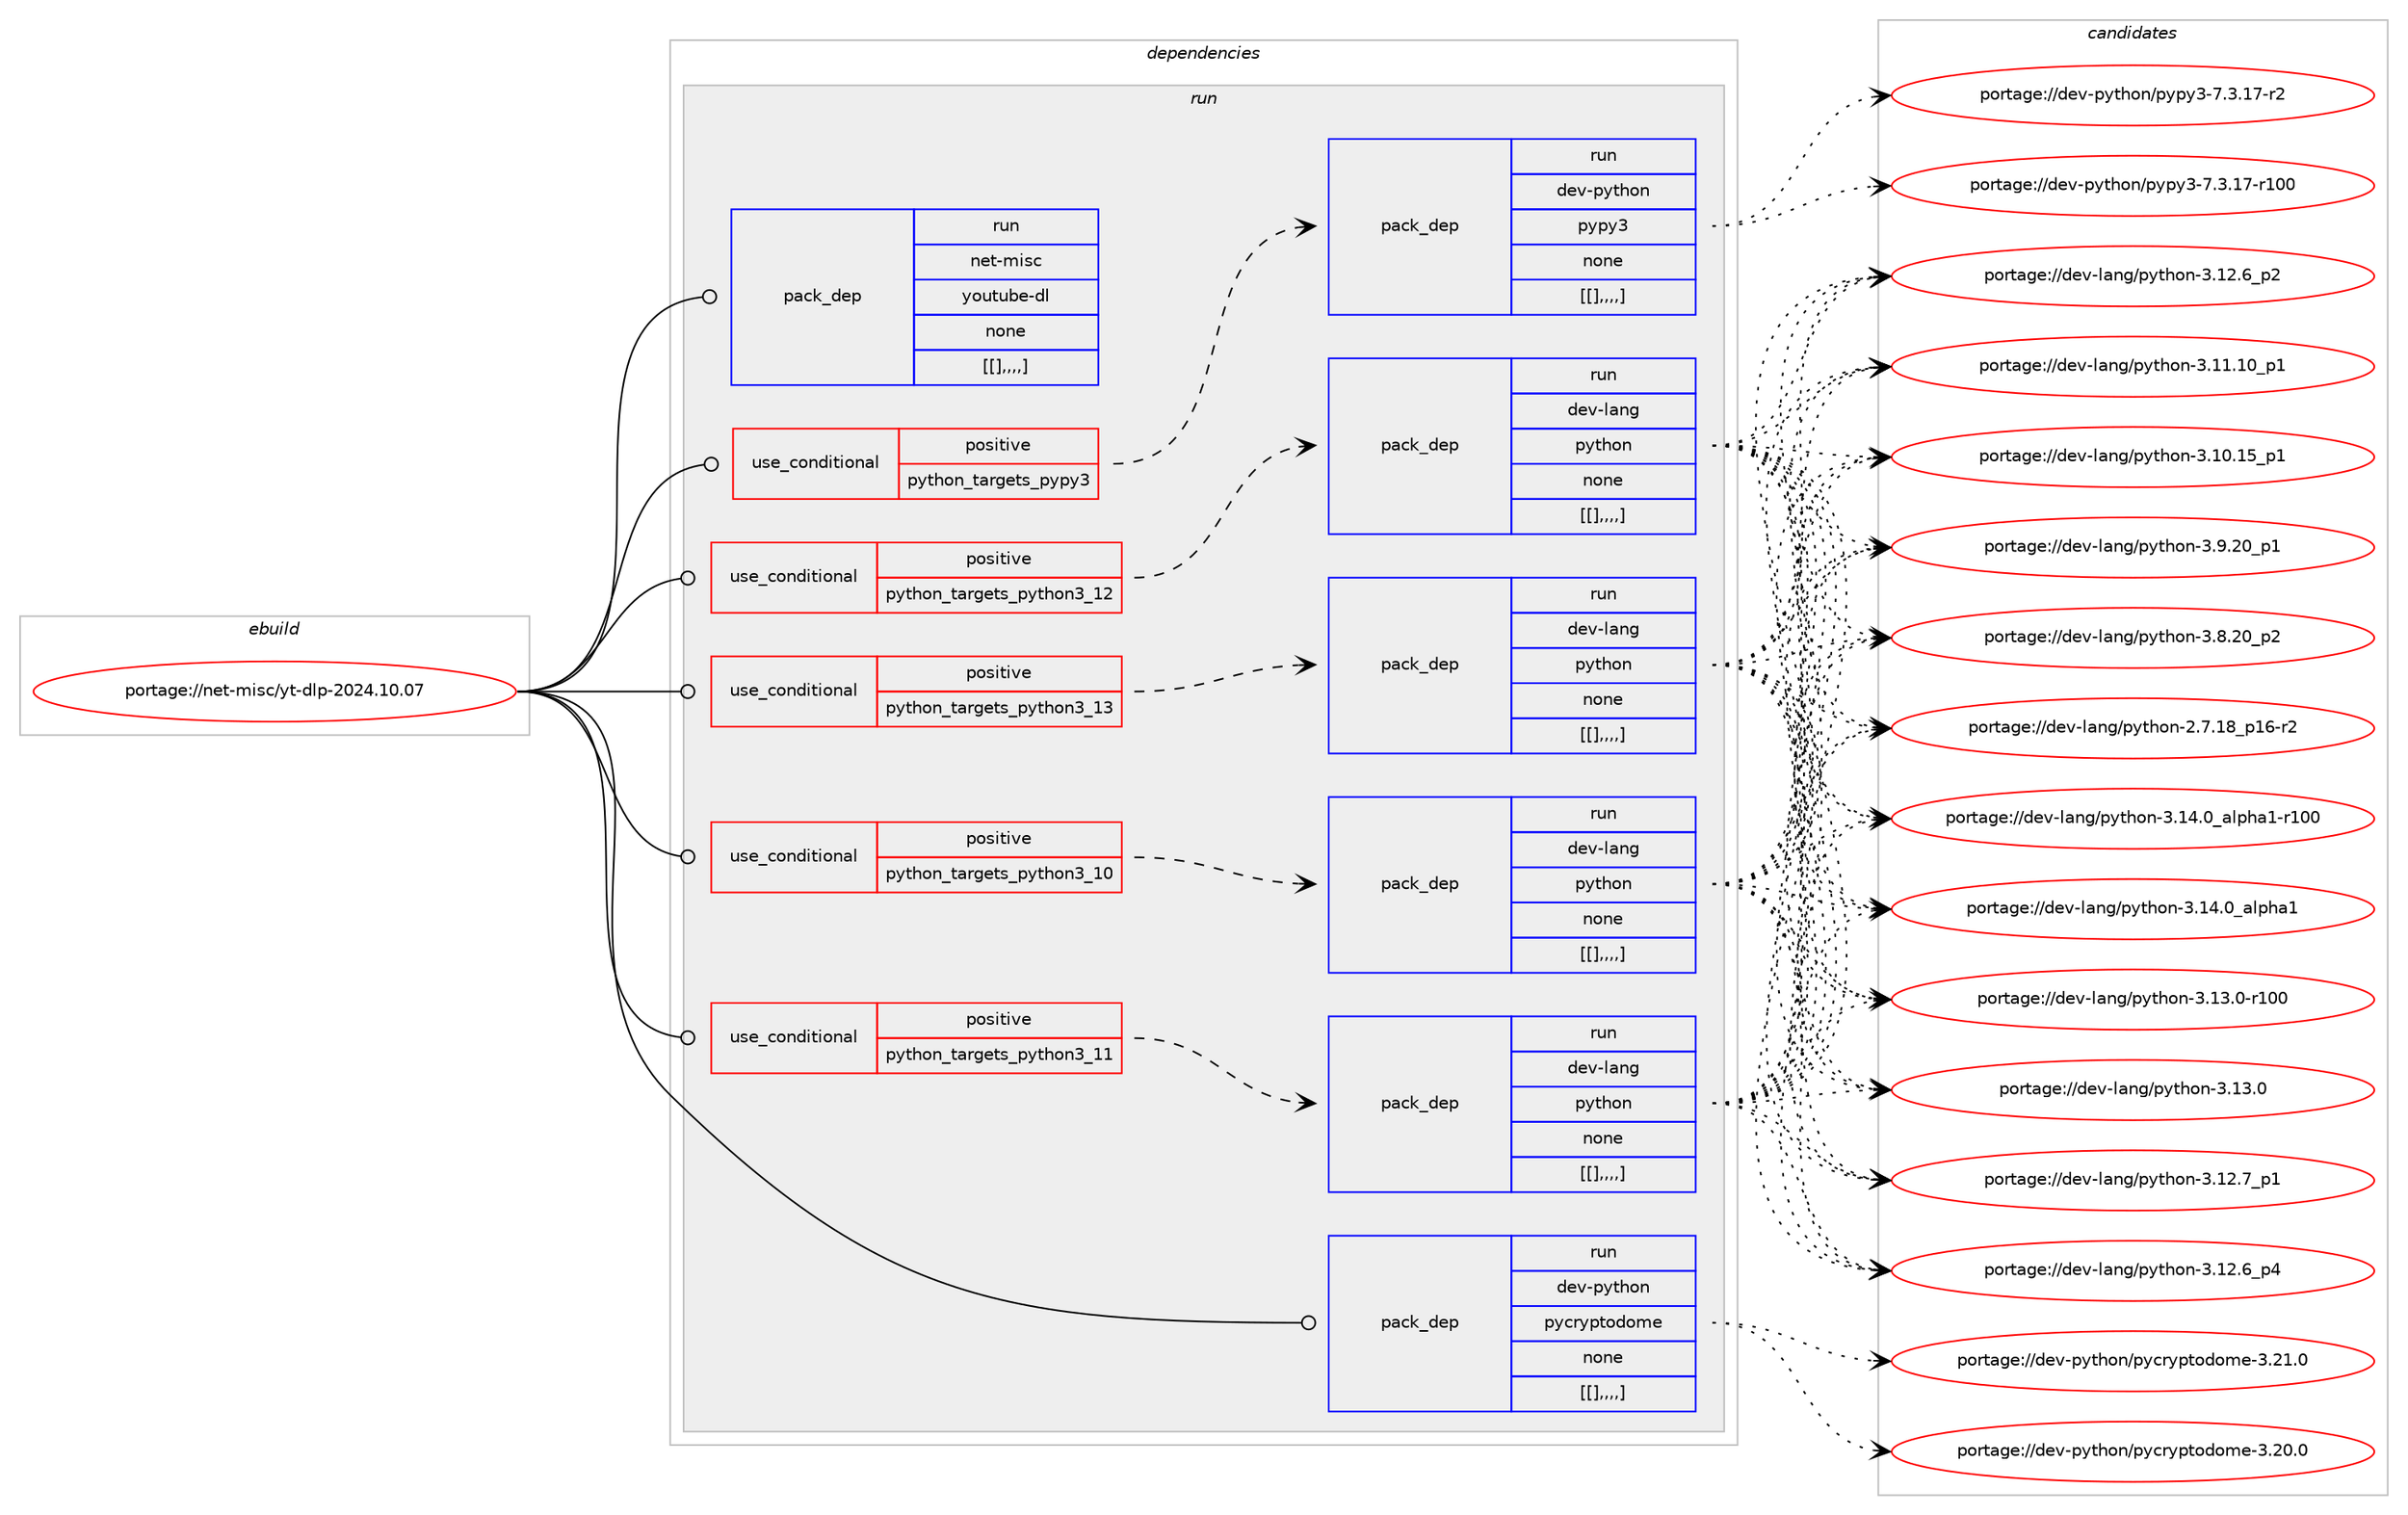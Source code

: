 digraph prolog {

# *************
# Graph options
# *************

newrank=true;
concentrate=true;
compound=true;
graph [rankdir=LR,fontname=Helvetica,fontsize=10,ranksep=1.5];#, ranksep=2.5, nodesep=0.2];
edge  [arrowhead=vee];
node  [fontname=Helvetica,fontsize=10];

# **********
# The ebuild
# **********

subgraph cluster_leftcol {
color=gray;
label=<<i>ebuild</i>>;
id [label="portage://net-misc/yt-dlp-2024.10.07", color=red, width=4, href="../net-misc/yt-dlp-2024.10.07.svg"];
}

# ****************
# The dependencies
# ****************

subgraph cluster_midcol {
color=gray;
label=<<i>dependencies</i>>;
subgraph cluster_compile {
fillcolor="#eeeeee";
style=filled;
label=<<i>compile</i>>;
}
subgraph cluster_compileandrun {
fillcolor="#eeeeee";
style=filled;
label=<<i>compile and run</i>>;
}
subgraph cluster_run {
fillcolor="#eeeeee";
style=filled;
label=<<i>run</i>>;
subgraph cond105910 {
dependency400803 [label=<<TABLE BORDER="0" CELLBORDER="1" CELLSPACING="0" CELLPADDING="4"><TR><TD ROWSPAN="3" CELLPADDING="10">use_conditional</TD></TR><TR><TD>positive</TD></TR><TR><TD>python_targets_pypy3</TD></TR></TABLE>>, shape=none, color=red];
subgraph pack291874 {
dependency400841 [label=<<TABLE BORDER="0" CELLBORDER="1" CELLSPACING="0" CELLPADDING="4" WIDTH="220"><TR><TD ROWSPAN="6" CELLPADDING="30">pack_dep</TD></TR><TR><TD WIDTH="110">run</TD></TR><TR><TD>dev-python</TD></TR><TR><TD>pypy3</TD></TR><TR><TD>none</TD></TR><TR><TD>[[],,,,]</TD></TR></TABLE>>, shape=none, color=blue];
}
dependency400803:e -> dependency400841:w [weight=20,style="dashed",arrowhead="vee"];
}
id:e -> dependency400803:w [weight=20,style="solid",arrowhead="odot"];
subgraph cond105939 {
dependency400924 [label=<<TABLE BORDER="0" CELLBORDER="1" CELLSPACING="0" CELLPADDING="4"><TR><TD ROWSPAN="3" CELLPADDING="10">use_conditional</TD></TR><TR><TD>positive</TD></TR><TR><TD>python_targets_python3_10</TD></TR></TABLE>>, shape=none, color=red];
subgraph pack291957 {
dependency400978 [label=<<TABLE BORDER="0" CELLBORDER="1" CELLSPACING="0" CELLPADDING="4" WIDTH="220"><TR><TD ROWSPAN="6" CELLPADDING="30">pack_dep</TD></TR><TR><TD WIDTH="110">run</TD></TR><TR><TD>dev-lang</TD></TR><TR><TD>python</TD></TR><TR><TD>none</TD></TR><TR><TD>[[],,,,]</TD></TR></TABLE>>, shape=none, color=blue];
}
dependency400924:e -> dependency400978:w [weight=20,style="dashed",arrowhead="vee"];
}
id:e -> dependency400924:w [weight=20,style="solid",arrowhead="odot"];
subgraph cond105967 {
dependency400998 [label=<<TABLE BORDER="0" CELLBORDER="1" CELLSPACING="0" CELLPADDING="4"><TR><TD ROWSPAN="3" CELLPADDING="10">use_conditional</TD></TR><TR><TD>positive</TD></TR><TR><TD>python_targets_python3_11</TD></TR></TABLE>>, shape=none, color=red];
subgraph pack292027 {
dependency401049 [label=<<TABLE BORDER="0" CELLBORDER="1" CELLSPACING="0" CELLPADDING="4" WIDTH="220"><TR><TD ROWSPAN="6" CELLPADDING="30">pack_dep</TD></TR><TR><TD WIDTH="110">run</TD></TR><TR><TD>dev-lang</TD></TR><TR><TD>python</TD></TR><TR><TD>none</TD></TR><TR><TD>[[],,,,]</TD></TR></TABLE>>, shape=none, color=blue];
}
dependency400998:e -> dependency401049:w [weight=20,style="dashed",arrowhead="vee"];
}
id:e -> dependency400998:w [weight=20,style="solid",arrowhead="odot"];
subgraph cond105981 {
dependency401069 [label=<<TABLE BORDER="0" CELLBORDER="1" CELLSPACING="0" CELLPADDING="4"><TR><TD ROWSPAN="3" CELLPADDING="10">use_conditional</TD></TR><TR><TD>positive</TD></TR><TR><TD>python_targets_python3_12</TD></TR></TABLE>>, shape=none, color=red];
subgraph pack292075 {
dependency401086 [label=<<TABLE BORDER="0" CELLBORDER="1" CELLSPACING="0" CELLPADDING="4" WIDTH="220"><TR><TD ROWSPAN="6" CELLPADDING="30">pack_dep</TD></TR><TR><TD WIDTH="110">run</TD></TR><TR><TD>dev-lang</TD></TR><TR><TD>python</TD></TR><TR><TD>none</TD></TR><TR><TD>[[],,,,]</TD></TR></TABLE>>, shape=none, color=blue];
}
dependency401069:e -> dependency401086:w [weight=20,style="dashed",arrowhead="vee"];
}
id:e -> dependency401069:w [weight=20,style="solid",arrowhead="odot"];
subgraph cond105996 {
dependency401105 [label=<<TABLE BORDER="0" CELLBORDER="1" CELLSPACING="0" CELLPADDING="4"><TR><TD ROWSPAN="3" CELLPADDING="10">use_conditional</TD></TR><TR><TD>positive</TD></TR><TR><TD>python_targets_python3_13</TD></TR></TABLE>>, shape=none, color=red];
subgraph pack292106 {
dependency401138 [label=<<TABLE BORDER="0" CELLBORDER="1" CELLSPACING="0" CELLPADDING="4" WIDTH="220"><TR><TD ROWSPAN="6" CELLPADDING="30">pack_dep</TD></TR><TR><TD WIDTH="110">run</TD></TR><TR><TD>dev-lang</TD></TR><TR><TD>python</TD></TR><TR><TD>none</TD></TR><TR><TD>[[],,,,]</TD></TR></TABLE>>, shape=none, color=blue];
}
dependency401105:e -> dependency401138:w [weight=20,style="dashed",arrowhead="vee"];
}
id:e -> dependency401105:w [weight=20,style="solid",arrowhead="odot"];
subgraph pack292131 {
dependency401170 [label=<<TABLE BORDER="0" CELLBORDER="1" CELLSPACING="0" CELLPADDING="4" WIDTH="220"><TR><TD ROWSPAN="6" CELLPADDING="30">pack_dep</TD></TR><TR><TD WIDTH="110">run</TD></TR><TR><TD>dev-python</TD></TR><TR><TD>pycryptodome</TD></TR><TR><TD>none</TD></TR><TR><TD>[[],,,,]</TD></TR></TABLE>>, shape=none, color=blue];
}
id:e -> dependency401170:w [weight=20,style="solid",arrowhead="odot"];
subgraph pack292140 {
dependency401187 [label=<<TABLE BORDER="0" CELLBORDER="1" CELLSPACING="0" CELLPADDING="4" WIDTH="220"><TR><TD ROWSPAN="6" CELLPADDING="30">pack_dep</TD></TR><TR><TD WIDTH="110">run</TD></TR><TR><TD>net-misc</TD></TR><TR><TD>youtube-dl</TD></TR><TR><TD>none</TD></TR><TR><TD>[[],,,,]</TD></TR></TABLE>>, shape=none, color=blue];
}
id:e -> dependency401187:w [weight=20,style="solid",arrowhead="odot"];
}
}

# **************
# The candidates
# **************

subgraph cluster_choices {
rank=same;
color=gray;
label=<<i>candidates</i>>;

subgraph choice290972 {
color=black;
nodesep=1;
choice100101118451121211161041111104711212111212151455546514649554511450 [label="portage://dev-python/pypy3-7.3.17-r2", color=red, width=4,href="../dev-python/pypy3-7.3.17-r2.svg"];
choice1001011184511212111610411111047112121112121514555465146495545114494848 [label="portage://dev-python/pypy3-7.3.17-r100", color=red, width=4,href="../dev-python/pypy3-7.3.17-r100.svg"];
dependency400841:e -> choice100101118451121211161041111104711212111212151455546514649554511450:w [style=dotted,weight="100"];
dependency400841:e -> choice1001011184511212111610411111047112121112121514555465146495545114494848:w [style=dotted,weight="100"];
}
subgraph choice291023 {
color=black;
nodesep=1;
choice100101118451089711010347112121116104111110455146495246489597108112104974945114494848 [label="portage://dev-lang/python-3.14.0_alpha1-r100", color=red, width=4,href="../dev-lang/python-3.14.0_alpha1-r100.svg"];
choice1001011184510897110103471121211161041111104551464952464895971081121049749 [label="portage://dev-lang/python-3.14.0_alpha1", color=red, width=4,href="../dev-lang/python-3.14.0_alpha1.svg"];
choice1001011184510897110103471121211161041111104551464951464845114494848 [label="portage://dev-lang/python-3.13.0-r100", color=red, width=4,href="../dev-lang/python-3.13.0-r100.svg"];
choice10010111845108971101034711212111610411111045514649514648 [label="portage://dev-lang/python-3.13.0", color=red, width=4,href="../dev-lang/python-3.13.0.svg"];
choice100101118451089711010347112121116104111110455146495046559511249 [label="portage://dev-lang/python-3.12.7_p1", color=red, width=4,href="../dev-lang/python-3.12.7_p1.svg"];
choice100101118451089711010347112121116104111110455146495046549511252 [label="portage://dev-lang/python-3.12.6_p4", color=red, width=4,href="../dev-lang/python-3.12.6_p4.svg"];
choice100101118451089711010347112121116104111110455146495046549511250 [label="portage://dev-lang/python-3.12.6_p2", color=red, width=4,href="../dev-lang/python-3.12.6_p2.svg"];
choice10010111845108971101034711212111610411111045514649494649489511249 [label="portage://dev-lang/python-3.11.10_p1", color=red, width=4,href="../dev-lang/python-3.11.10_p1.svg"];
choice10010111845108971101034711212111610411111045514649484649539511249 [label="portage://dev-lang/python-3.10.15_p1", color=red, width=4,href="../dev-lang/python-3.10.15_p1.svg"];
choice100101118451089711010347112121116104111110455146574650489511249 [label="portage://dev-lang/python-3.9.20_p1", color=red, width=4,href="../dev-lang/python-3.9.20_p1.svg"];
choice100101118451089711010347112121116104111110455146564650489511250 [label="portage://dev-lang/python-3.8.20_p2", color=red, width=4,href="../dev-lang/python-3.8.20_p2.svg"];
choice100101118451089711010347112121116104111110455046554649569511249544511450 [label="portage://dev-lang/python-2.7.18_p16-r2", color=red, width=4,href="../dev-lang/python-2.7.18_p16-r2.svg"];
dependency400978:e -> choice100101118451089711010347112121116104111110455146495246489597108112104974945114494848:w [style=dotted,weight="100"];
dependency400978:e -> choice1001011184510897110103471121211161041111104551464952464895971081121049749:w [style=dotted,weight="100"];
dependency400978:e -> choice1001011184510897110103471121211161041111104551464951464845114494848:w [style=dotted,weight="100"];
dependency400978:e -> choice10010111845108971101034711212111610411111045514649514648:w [style=dotted,weight="100"];
dependency400978:e -> choice100101118451089711010347112121116104111110455146495046559511249:w [style=dotted,weight="100"];
dependency400978:e -> choice100101118451089711010347112121116104111110455146495046549511252:w [style=dotted,weight="100"];
dependency400978:e -> choice100101118451089711010347112121116104111110455146495046549511250:w [style=dotted,weight="100"];
dependency400978:e -> choice10010111845108971101034711212111610411111045514649494649489511249:w [style=dotted,weight="100"];
dependency400978:e -> choice10010111845108971101034711212111610411111045514649484649539511249:w [style=dotted,weight="100"];
dependency400978:e -> choice100101118451089711010347112121116104111110455146574650489511249:w [style=dotted,weight="100"];
dependency400978:e -> choice100101118451089711010347112121116104111110455146564650489511250:w [style=dotted,weight="100"];
dependency400978:e -> choice100101118451089711010347112121116104111110455046554649569511249544511450:w [style=dotted,weight="100"];
}
subgraph choice291058 {
color=black;
nodesep=1;
choice100101118451089711010347112121116104111110455146495246489597108112104974945114494848 [label="portage://dev-lang/python-3.14.0_alpha1-r100", color=red, width=4,href="../dev-lang/python-3.14.0_alpha1-r100.svg"];
choice1001011184510897110103471121211161041111104551464952464895971081121049749 [label="portage://dev-lang/python-3.14.0_alpha1", color=red, width=4,href="../dev-lang/python-3.14.0_alpha1.svg"];
choice1001011184510897110103471121211161041111104551464951464845114494848 [label="portage://dev-lang/python-3.13.0-r100", color=red, width=4,href="../dev-lang/python-3.13.0-r100.svg"];
choice10010111845108971101034711212111610411111045514649514648 [label="portage://dev-lang/python-3.13.0", color=red, width=4,href="../dev-lang/python-3.13.0.svg"];
choice100101118451089711010347112121116104111110455146495046559511249 [label="portage://dev-lang/python-3.12.7_p1", color=red, width=4,href="../dev-lang/python-3.12.7_p1.svg"];
choice100101118451089711010347112121116104111110455146495046549511252 [label="portage://dev-lang/python-3.12.6_p4", color=red, width=4,href="../dev-lang/python-3.12.6_p4.svg"];
choice100101118451089711010347112121116104111110455146495046549511250 [label="portage://dev-lang/python-3.12.6_p2", color=red, width=4,href="../dev-lang/python-3.12.6_p2.svg"];
choice10010111845108971101034711212111610411111045514649494649489511249 [label="portage://dev-lang/python-3.11.10_p1", color=red, width=4,href="../dev-lang/python-3.11.10_p1.svg"];
choice10010111845108971101034711212111610411111045514649484649539511249 [label="portage://dev-lang/python-3.10.15_p1", color=red, width=4,href="../dev-lang/python-3.10.15_p1.svg"];
choice100101118451089711010347112121116104111110455146574650489511249 [label="portage://dev-lang/python-3.9.20_p1", color=red, width=4,href="../dev-lang/python-3.9.20_p1.svg"];
choice100101118451089711010347112121116104111110455146564650489511250 [label="portage://dev-lang/python-3.8.20_p2", color=red, width=4,href="../dev-lang/python-3.8.20_p2.svg"];
choice100101118451089711010347112121116104111110455046554649569511249544511450 [label="portage://dev-lang/python-2.7.18_p16-r2", color=red, width=4,href="../dev-lang/python-2.7.18_p16-r2.svg"];
dependency401049:e -> choice100101118451089711010347112121116104111110455146495246489597108112104974945114494848:w [style=dotted,weight="100"];
dependency401049:e -> choice1001011184510897110103471121211161041111104551464952464895971081121049749:w [style=dotted,weight="100"];
dependency401049:e -> choice1001011184510897110103471121211161041111104551464951464845114494848:w [style=dotted,weight="100"];
dependency401049:e -> choice10010111845108971101034711212111610411111045514649514648:w [style=dotted,weight="100"];
dependency401049:e -> choice100101118451089711010347112121116104111110455146495046559511249:w [style=dotted,weight="100"];
dependency401049:e -> choice100101118451089711010347112121116104111110455146495046549511252:w [style=dotted,weight="100"];
dependency401049:e -> choice100101118451089711010347112121116104111110455146495046549511250:w [style=dotted,weight="100"];
dependency401049:e -> choice10010111845108971101034711212111610411111045514649494649489511249:w [style=dotted,weight="100"];
dependency401049:e -> choice10010111845108971101034711212111610411111045514649484649539511249:w [style=dotted,weight="100"];
dependency401049:e -> choice100101118451089711010347112121116104111110455146574650489511249:w [style=dotted,weight="100"];
dependency401049:e -> choice100101118451089711010347112121116104111110455146564650489511250:w [style=dotted,weight="100"];
dependency401049:e -> choice100101118451089711010347112121116104111110455046554649569511249544511450:w [style=dotted,weight="100"];
}
subgraph choice291163 {
color=black;
nodesep=1;
choice100101118451089711010347112121116104111110455146495246489597108112104974945114494848 [label="portage://dev-lang/python-3.14.0_alpha1-r100", color=red, width=4,href="../dev-lang/python-3.14.0_alpha1-r100.svg"];
choice1001011184510897110103471121211161041111104551464952464895971081121049749 [label="portage://dev-lang/python-3.14.0_alpha1", color=red, width=4,href="../dev-lang/python-3.14.0_alpha1.svg"];
choice1001011184510897110103471121211161041111104551464951464845114494848 [label="portage://dev-lang/python-3.13.0-r100", color=red, width=4,href="../dev-lang/python-3.13.0-r100.svg"];
choice10010111845108971101034711212111610411111045514649514648 [label="portage://dev-lang/python-3.13.0", color=red, width=4,href="../dev-lang/python-3.13.0.svg"];
choice100101118451089711010347112121116104111110455146495046559511249 [label="portage://dev-lang/python-3.12.7_p1", color=red, width=4,href="../dev-lang/python-3.12.7_p1.svg"];
choice100101118451089711010347112121116104111110455146495046549511252 [label="portage://dev-lang/python-3.12.6_p4", color=red, width=4,href="../dev-lang/python-3.12.6_p4.svg"];
choice100101118451089711010347112121116104111110455146495046549511250 [label="portage://dev-lang/python-3.12.6_p2", color=red, width=4,href="../dev-lang/python-3.12.6_p2.svg"];
choice10010111845108971101034711212111610411111045514649494649489511249 [label="portage://dev-lang/python-3.11.10_p1", color=red, width=4,href="../dev-lang/python-3.11.10_p1.svg"];
choice10010111845108971101034711212111610411111045514649484649539511249 [label="portage://dev-lang/python-3.10.15_p1", color=red, width=4,href="../dev-lang/python-3.10.15_p1.svg"];
choice100101118451089711010347112121116104111110455146574650489511249 [label="portage://dev-lang/python-3.9.20_p1", color=red, width=4,href="../dev-lang/python-3.9.20_p1.svg"];
choice100101118451089711010347112121116104111110455146564650489511250 [label="portage://dev-lang/python-3.8.20_p2", color=red, width=4,href="../dev-lang/python-3.8.20_p2.svg"];
choice100101118451089711010347112121116104111110455046554649569511249544511450 [label="portage://dev-lang/python-2.7.18_p16-r2", color=red, width=4,href="../dev-lang/python-2.7.18_p16-r2.svg"];
dependency401086:e -> choice100101118451089711010347112121116104111110455146495246489597108112104974945114494848:w [style=dotted,weight="100"];
dependency401086:e -> choice1001011184510897110103471121211161041111104551464952464895971081121049749:w [style=dotted,weight="100"];
dependency401086:e -> choice1001011184510897110103471121211161041111104551464951464845114494848:w [style=dotted,weight="100"];
dependency401086:e -> choice10010111845108971101034711212111610411111045514649514648:w [style=dotted,weight="100"];
dependency401086:e -> choice100101118451089711010347112121116104111110455146495046559511249:w [style=dotted,weight="100"];
dependency401086:e -> choice100101118451089711010347112121116104111110455146495046549511252:w [style=dotted,weight="100"];
dependency401086:e -> choice100101118451089711010347112121116104111110455146495046549511250:w [style=dotted,weight="100"];
dependency401086:e -> choice10010111845108971101034711212111610411111045514649494649489511249:w [style=dotted,weight="100"];
dependency401086:e -> choice10010111845108971101034711212111610411111045514649484649539511249:w [style=dotted,weight="100"];
dependency401086:e -> choice100101118451089711010347112121116104111110455146574650489511249:w [style=dotted,weight="100"];
dependency401086:e -> choice100101118451089711010347112121116104111110455146564650489511250:w [style=dotted,weight="100"];
dependency401086:e -> choice100101118451089711010347112121116104111110455046554649569511249544511450:w [style=dotted,weight="100"];
}
subgraph choice291205 {
color=black;
nodesep=1;
choice100101118451089711010347112121116104111110455146495246489597108112104974945114494848 [label="portage://dev-lang/python-3.14.0_alpha1-r100", color=red, width=4,href="../dev-lang/python-3.14.0_alpha1-r100.svg"];
choice1001011184510897110103471121211161041111104551464952464895971081121049749 [label="portage://dev-lang/python-3.14.0_alpha1", color=red, width=4,href="../dev-lang/python-3.14.0_alpha1.svg"];
choice1001011184510897110103471121211161041111104551464951464845114494848 [label="portage://dev-lang/python-3.13.0-r100", color=red, width=4,href="../dev-lang/python-3.13.0-r100.svg"];
choice10010111845108971101034711212111610411111045514649514648 [label="portage://dev-lang/python-3.13.0", color=red, width=4,href="../dev-lang/python-3.13.0.svg"];
choice100101118451089711010347112121116104111110455146495046559511249 [label="portage://dev-lang/python-3.12.7_p1", color=red, width=4,href="../dev-lang/python-3.12.7_p1.svg"];
choice100101118451089711010347112121116104111110455146495046549511252 [label="portage://dev-lang/python-3.12.6_p4", color=red, width=4,href="../dev-lang/python-3.12.6_p4.svg"];
choice100101118451089711010347112121116104111110455146495046549511250 [label="portage://dev-lang/python-3.12.6_p2", color=red, width=4,href="../dev-lang/python-3.12.6_p2.svg"];
choice10010111845108971101034711212111610411111045514649494649489511249 [label="portage://dev-lang/python-3.11.10_p1", color=red, width=4,href="../dev-lang/python-3.11.10_p1.svg"];
choice10010111845108971101034711212111610411111045514649484649539511249 [label="portage://dev-lang/python-3.10.15_p1", color=red, width=4,href="../dev-lang/python-3.10.15_p1.svg"];
choice100101118451089711010347112121116104111110455146574650489511249 [label="portage://dev-lang/python-3.9.20_p1", color=red, width=4,href="../dev-lang/python-3.9.20_p1.svg"];
choice100101118451089711010347112121116104111110455146564650489511250 [label="portage://dev-lang/python-3.8.20_p2", color=red, width=4,href="../dev-lang/python-3.8.20_p2.svg"];
choice100101118451089711010347112121116104111110455046554649569511249544511450 [label="portage://dev-lang/python-2.7.18_p16-r2", color=red, width=4,href="../dev-lang/python-2.7.18_p16-r2.svg"];
dependency401138:e -> choice100101118451089711010347112121116104111110455146495246489597108112104974945114494848:w [style=dotted,weight="100"];
dependency401138:e -> choice1001011184510897110103471121211161041111104551464952464895971081121049749:w [style=dotted,weight="100"];
dependency401138:e -> choice1001011184510897110103471121211161041111104551464951464845114494848:w [style=dotted,weight="100"];
dependency401138:e -> choice10010111845108971101034711212111610411111045514649514648:w [style=dotted,weight="100"];
dependency401138:e -> choice100101118451089711010347112121116104111110455146495046559511249:w [style=dotted,weight="100"];
dependency401138:e -> choice100101118451089711010347112121116104111110455146495046549511252:w [style=dotted,weight="100"];
dependency401138:e -> choice100101118451089711010347112121116104111110455146495046549511250:w [style=dotted,weight="100"];
dependency401138:e -> choice10010111845108971101034711212111610411111045514649494649489511249:w [style=dotted,weight="100"];
dependency401138:e -> choice10010111845108971101034711212111610411111045514649484649539511249:w [style=dotted,weight="100"];
dependency401138:e -> choice100101118451089711010347112121116104111110455146574650489511249:w [style=dotted,weight="100"];
dependency401138:e -> choice100101118451089711010347112121116104111110455146564650489511250:w [style=dotted,weight="100"];
dependency401138:e -> choice100101118451089711010347112121116104111110455046554649569511249544511450:w [style=dotted,weight="100"];
}
subgraph choice291276 {
color=black;
nodesep=1;
choice10010111845112121116104111110471121219911412111211611110011110910145514650494648 [label="portage://dev-python/pycryptodome-3.21.0", color=red, width=4,href="../dev-python/pycryptodome-3.21.0.svg"];
choice10010111845112121116104111110471121219911412111211611110011110910145514650484648 [label="portage://dev-python/pycryptodome-3.20.0", color=red, width=4,href="../dev-python/pycryptodome-3.20.0.svg"];
dependency401170:e -> choice10010111845112121116104111110471121219911412111211611110011110910145514650494648:w [style=dotted,weight="100"];
dependency401170:e -> choice10010111845112121116104111110471121219911412111211611110011110910145514650484648:w [style=dotted,weight="100"];
}
subgraph choice291299 {
color=black;
nodesep=1;
}
}

}
